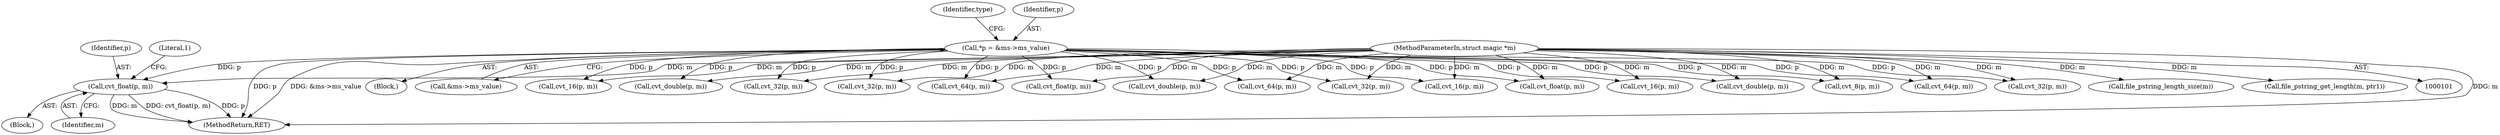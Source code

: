 digraph "0_file_4a284c89d6ef11aca34da65da7d673050a5ea320_2@pointer" {
"1000606" [label="(Call,cvt_float(p, m))"];
"1000107" [label="(Call,*p = &ms->ms_value)"];
"1000103" [label="(MethodParameterIn,struct magic *m)"];
"1000607" [label="(Identifier,p)"];
"1000138" [label="(Call,cvt_32(p, m))"];
"1000600" [label="(Call,cvt_32(p, m))"];
"1000706" [label="(Call,cvt_double(p, m))"];
"1000124" [label="(Call,cvt_8(p, m))"];
"1000793" [label="(Call,cvt_double(p, m))"];
"1000147" [label="(Call,cvt_64(p, m))"];
"1000107" [label="(Call,*p = &ms->ms_value)"];
"1000610" [label="(Literal,1)"];
"1000183" [label="(Call,file_pstring_length_size(m))"];
"1000130" [label="(Call,cvt_16(p, m))"];
"1000103" [label="(MethodParameterIn,struct magic *m)"];
"1000105" [label="(Block,)"];
"1000653" [label="(Call,cvt_float(p, m))"];
"1000553" [label="(Call,cvt_64(p, m))"];
"1000242" [label="(Call,cvt_16(p, m))"];
"1000122" [label="(Block,)"];
"1000116" [label="(Identifier,type)"];
"1000880" [label="(Call,cvt_double(p, m))"];
"1000457" [label="(Call,cvt_32(p, m))"];
"1000188" [label="(Call,file_pstring_get_length(m, ptr1))"];
"1000606" [label="(Call,cvt_float(p, m))"];
"1000410" [label="(Call,cvt_16(p, m))"];
"1000902" [label="(MethodReturn,RET)"];
"1000109" [label="(Call,&ms->ms_value)"];
"1000108" [label="(Identifier,p)"];
"1000700" [label="(Call,cvt_float(p, m))"];
"1000385" [label="(Call,cvt_64(p, m))"];
"1000608" [label="(Identifier,m)"];
"1000289" [label="(Call,cvt_32(p, m))"];
"1000606" -> "1000122"  [label="AST: "];
"1000606" -> "1000608"  [label="CFG: "];
"1000607" -> "1000606"  [label="AST: "];
"1000608" -> "1000606"  [label="AST: "];
"1000610" -> "1000606"  [label="CFG: "];
"1000606" -> "1000902"  [label="DDG: p"];
"1000606" -> "1000902"  [label="DDG: m"];
"1000606" -> "1000902"  [label="DDG: cvt_float(p, m)"];
"1000107" -> "1000606"  [label="DDG: p"];
"1000103" -> "1000606"  [label="DDG: m"];
"1000107" -> "1000105"  [label="AST: "];
"1000107" -> "1000109"  [label="CFG: "];
"1000108" -> "1000107"  [label="AST: "];
"1000109" -> "1000107"  [label="AST: "];
"1000116" -> "1000107"  [label="CFG: "];
"1000107" -> "1000902"  [label="DDG: p"];
"1000107" -> "1000902"  [label="DDG: &ms->ms_value"];
"1000107" -> "1000124"  [label="DDG: p"];
"1000107" -> "1000130"  [label="DDG: p"];
"1000107" -> "1000138"  [label="DDG: p"];
"1000107" -> "1000147"  [label="DDG: p"];
"1000107" -> "1000242"  [label="DDG: p"];
"1000107" -> "1000289"  [label="DDG: p"];
"1000107" -> "1000385"  [label="DDG: p"];
"1000107" -> "1000410"  [label="DDG: p"];
"1000107" -> "1000457"  [label="DDG: p"];
"1000107" -> "1000553"  [label="DDG: p"];
"1000107" -> "1000600"  [label="DDG: p"];
"1000107" -> "1000653"  [label="DDG: p"];
"1000107" -> "1000700"  [label="DDG: p"];
"1000107" -> "1000706"  [label="DDG: p"];
"1000107" -> "1000793"  [label="DDG: p"];
"1000107" -> "1000880"  [label="DDG: p"];
"1000103" -> "1000101"  [label="AST: "];
"1000103" -> "1000902"  [label="DDG: m"];
"1000103" -> "1000124"  [label="DDG: m"];
"1000103" -> "1000130"  [label="DDG: m"];
"1000103" -> "1000138"  [label="DDG: m"];
"1000103" -> "1000147"  [label="DDG: m"];
"1000103" -> "1000183"  [label="DDG: m"];
"1000103" -> "1000188"  [label="DDG: m"];
"1000103" -> "1000242"  [label="DDG: m"];
"1000103" -> "1000289"  [label="DDG: m"];
"1000103" -> "1000385"  [label="DDG: m"];
"1000103" -> "1000410"  [label="DDG: m"];
"1000103" -> "1000457"  [label="DDG: m"];
"1000103" -> "1000553"  [label="DDG: m"];
"1000103" -> "1000600"  [label="DDG: m"];
"1000103" -> "1000653"  [label="DDG: m"];
"1000103" -> "1000700"  [label="DDG: m"];
"1000103" -> "1000706"  [label="DDG: m"];
"1000103" -> "1000793"  [label="DDG: m"];
"1000103" -> "1000880"  [label="DDG: m"];
}
